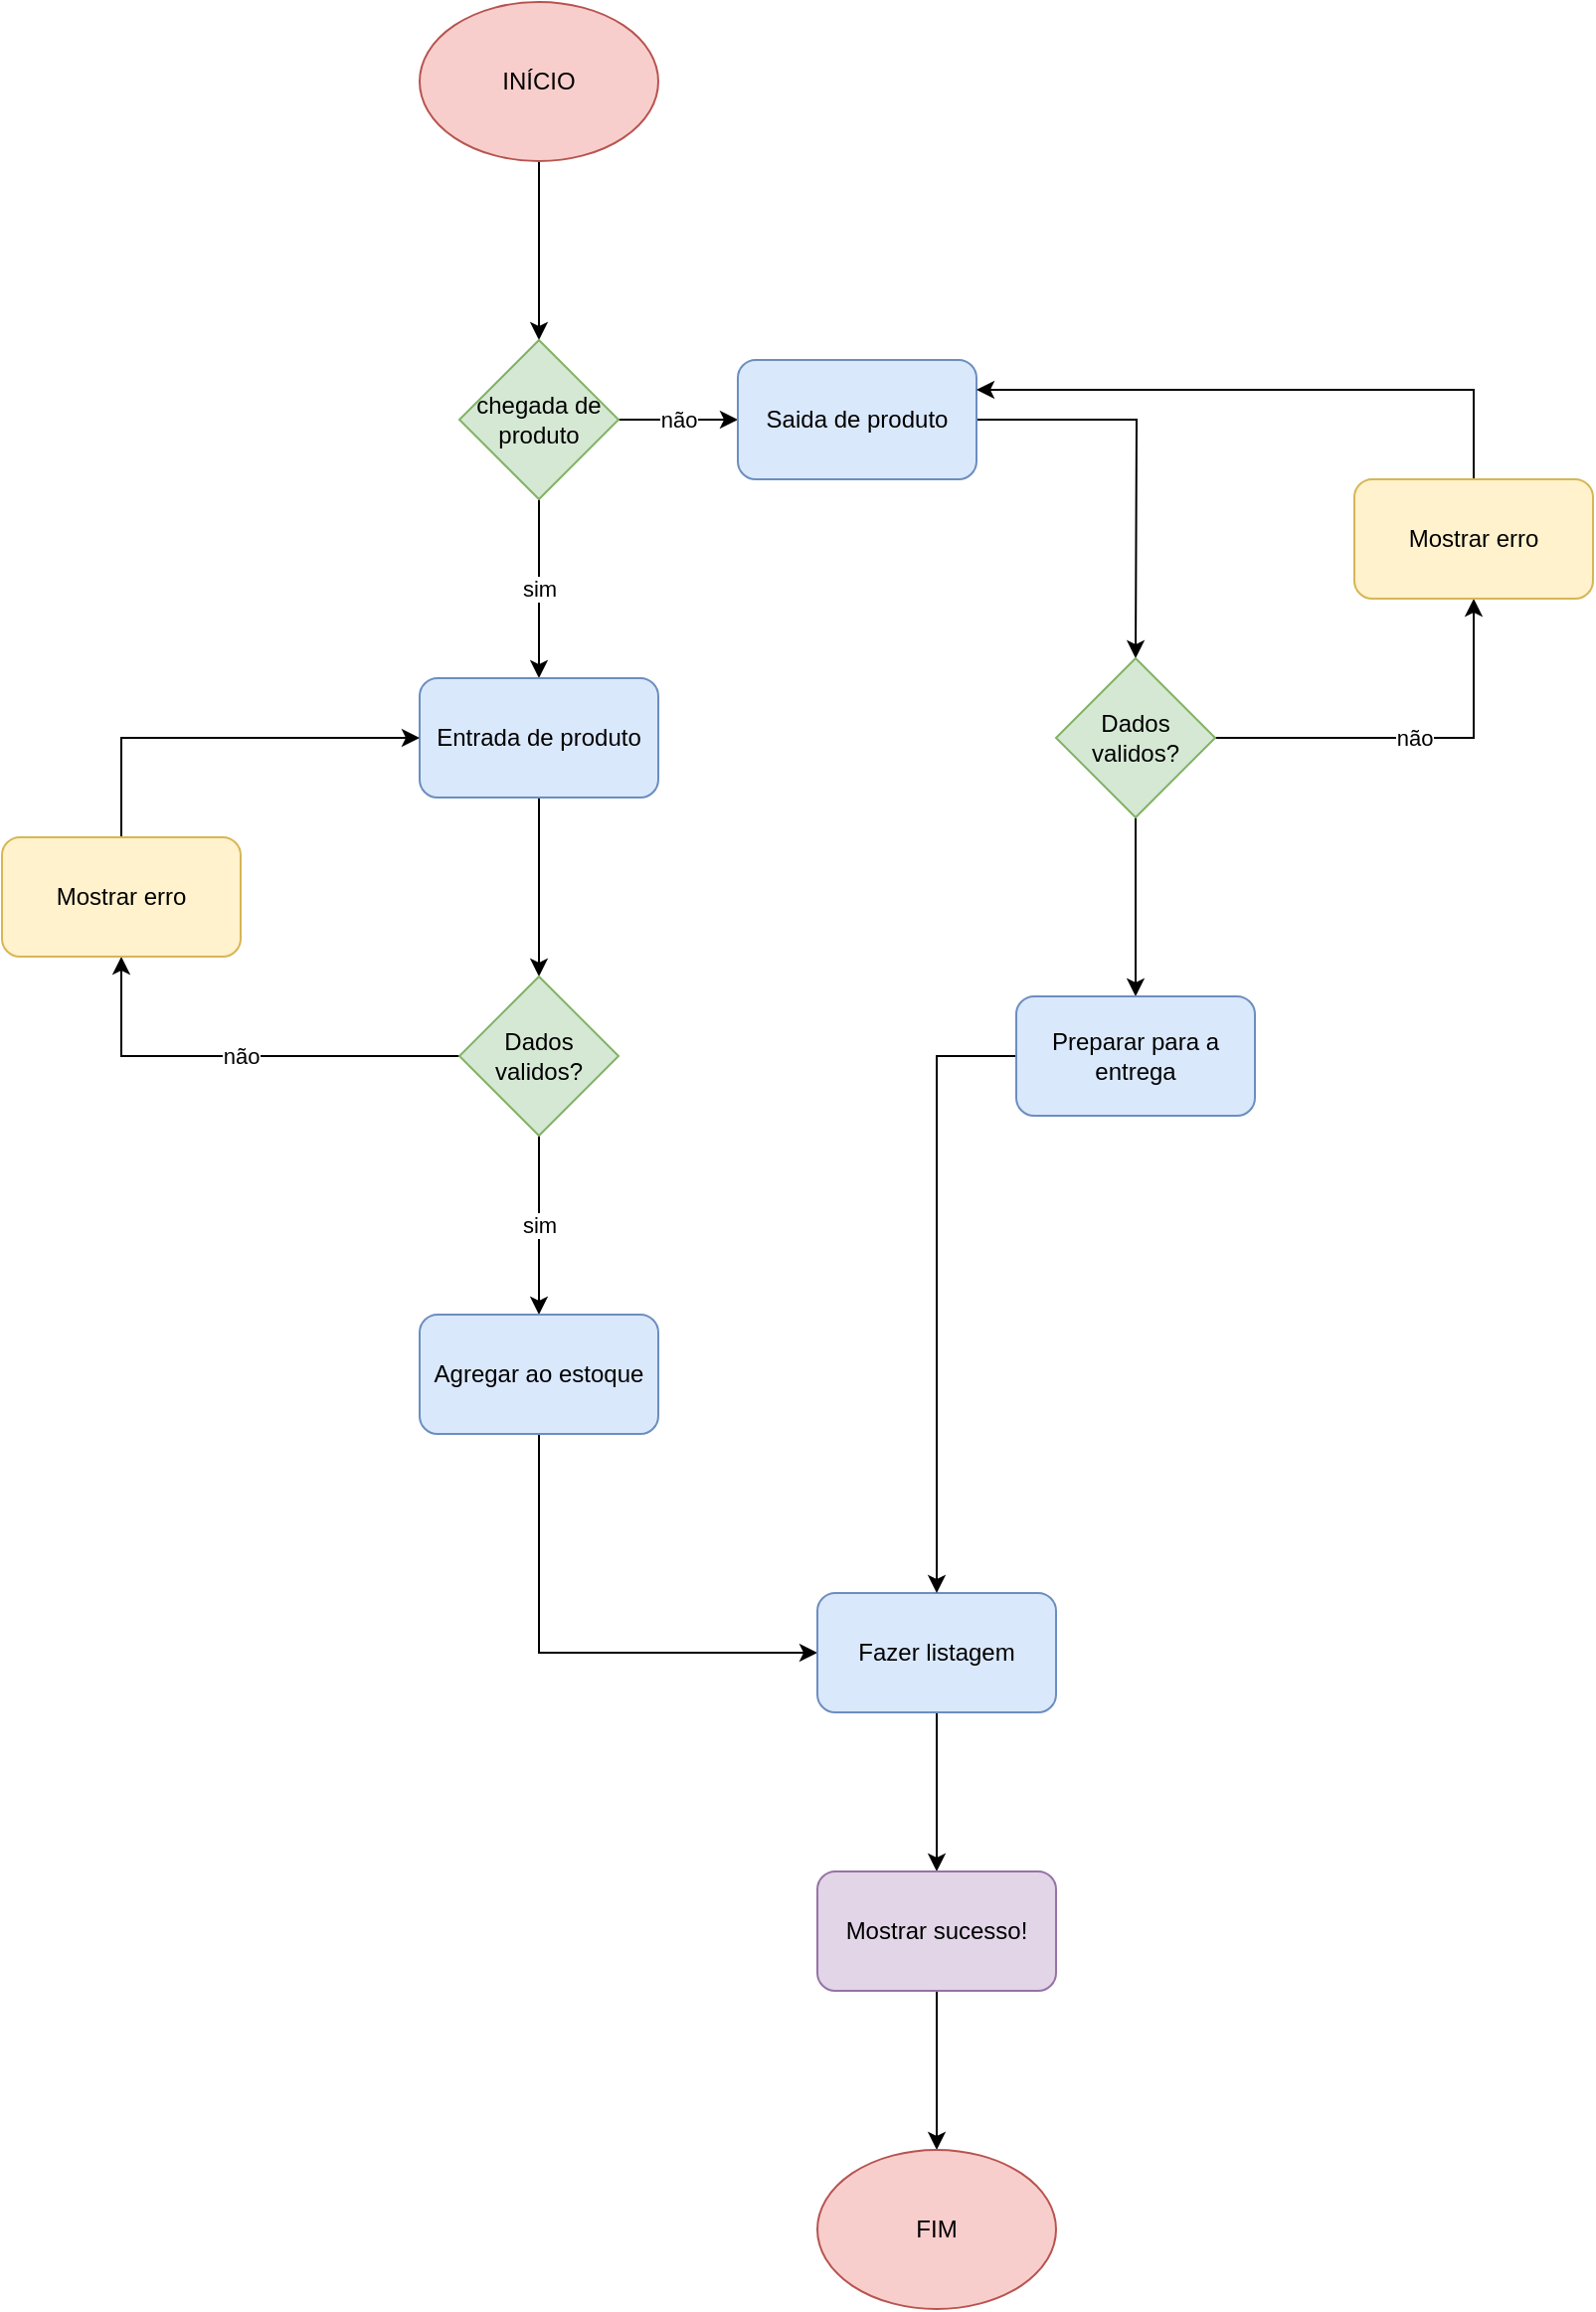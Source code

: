 <mxfile version="24.4.6" type="device">
  <diagram name="Página-1" id="tc6cF6XWxGmaVXb5cMj9">
    <mxGraphModel dx="3268" dy="3076" grid="1" gridSize="10" guides="1" tooltips="1" connect="1" arrows="1" fold="1" page="0" pageScale="1" pageWidth="827" pageHeight="1169" math="0" shadow="0">
      <root>
        <mxCell id="0" />
        <mxCell id="1" parent="0" />
        <mxCell id="5MgdgxtwBg0XSnTwXucQ-3" value="" style="edgeStyle=orthogonalEdgeStyle;rounded=0;orthogonalLoop=1;jettySize=auto;html=1;" edge="1" parent="1" source="5MgdgxtwBg0XSnTwXucQ-1">
          <mxGeometry relative="1" as="geometry">
            <mxPoint x="70" y="-1080" as="targetPoint" />
          </mxGeometry>
        </mxCell>
        <mxCell id="5MgdgxtwBg0XSnTwXucQ-1" value="INÍCIO" style="ellipse;whiteSpace=wrap;html=1;fillColor=#f8cecc;strokeColor=#b85450;" vertex="1" parent="1">
          <mxGeometry x="10" y="-1250" width="120" height="80" as="geometry" />
        </mxCell>
        <mxCell id="5MgdgxtwBg0XSnTwXucQ-6" value="não" style="edgeStyle=orthogonalEdgeStyle;rounded=0;orthogonalLoop=1;jettySize=auto;html=1;" edge="1" parent="1" source="5MgdgxtwBg0XSnTwXucQ-4" target="5MgdgxtwBg0XSnTwXucQ-5">
          <mxGeometry relative="1" as="geometry" />
        </mxCell>
        <mxCell id="5MgdgxtwBg0XSnTwXucQ-8" value="sim" style="edgeStyle=orthogonalEdgeStyle;rounded=0;orthogonalLoop=1;jettySize=auto;html=1;" edge="1" parent="1" source="5MgdgxtwBg0XSnTwXucQ-4" target="5MgdgxtwBg0XSnTwXucQ-7">
          <mxGeometry relative="1" as="geometry" />
        </mxCell>
        <mxCell id="5MgdgxtwBg0XSnTwXucQ-4" value="chegada de&lt;div&gt;produto&lt;/div&gt;" style="rhombus;whiteSpace=wrap;html=1;fillColor=#d5e8d4;strokeColor=#82b366;" vertex="1" parent="1">
          <mxGeometry x="30" y="-1080" width="80" height="80" as="geometry" />
        </mxCell>
        <mxCell id="5MgdgxtwBg0XSnTwXucQ-31" value="" style="edgeStyle=orthogonalEdgeStyle;rounded=0;orthogonalLoop=1;jettySize=auto;html=1;" edge="1" parent="1" source="5MgdgxtwBg0XSnTwXucQ-5">
          <mxGeometry relative="1" as="geometry">
            <mxPoint x="370" y="-920" as="targetPoint" />
          </mxGeometry>
        </mxCell>
        <mxCell id="5MgdgxtwBg0XSnTwXucQ-5" value="Saida de produto" style="rounded=1;whiteSpace=wrap;html=1;fillColor=#dae8fc;strokeColor=#6c8ebf;" vertex="1" parent="1">
          <mxGeometry x="170" y="-1070" width="120" height="60" as="geometry" />
        </mxCell>
        <mxCell id="5MgdgxtwBg0XSnTwXucQ-17" value="" style="edgeStyle=orthogonalEdgeStyle;rounded=0;orthogonalLoop=1;jettySize=auto;html=1;" edge="1" parent="1" source="5MgdgxtwBg0XSnTwXucQ-7" target="5MgdgxtwBg0XSnTwXucQ-16">
          <mxGeometry relative="1" as="geometry" />
        </mxCell>
        <mxCell id="5MgdgxtwBg0XSnTwXucQ-7" value="Entrada de produto" style="rounded=1;whiteSpace=wrap;html=1;fillColor=#dae8fc;strokeColor=#6c8ebf;" vertex="1" parent="1">
          <mxGeometry x="10" y="-910" width="120" height="60" as="geometry" />
        </mxCell>
        <mxCell id="5MgdgxtwBg0XSnTwXucQ-19" value="não" style="edgeStyle=orthogonalEdgeStyle;rounded=0;orthogonalLoop=1;jettySize=auto;html=1;" edge="1" parent="1" source="5MgdgxtwBg0XSnTwXucQ-16" target="5MgdgxtwBg0XSnTwXucQ-18">
          <mxGeometry relative="1" as="geometry" />
        </mxCell>
        <mxCell id="5MgdgxtwBg0XSnTwXucQ-22" value="sim" style="edgeStyle=orthogonalEdgeStyle;rounded=0;orthogonalLoop=1;jettySize=auto;html=1;" edge="1" parent="1" source="5MgdgxtwBg0XSnTwXucQ-16" target="5MgdgxtwBg0XSnTwXucQ-21">
          <mxGeometry relative="1" as="geometry" />
        </mxCell>
        <mxCell id="5MgdgxtwBg0XSnTwXucQ-16" value="Dados&lt;div&gt;validos?&lt;/div&gt;" style="rhombus;whiteSpace=wrap;html=1;fillColor=#d5e8d4;strokeColor=#82b366;" vertex="1" parent="1">
          <mxGeometry x="30" y="-760" width="80" height="80" as="geometry" />
        </mxCell>
        <mxCell id="5MgdgxtwBg0XSnTwXucQ-20" style="edgeStyle=orthogonalEdgeStyle;rounded=0;orthogonalLoop=1;jettySize=auto;html=1;exitX=0.5;exitY=0;exitDx=0;exitDy=0;entryX=0;entryY=0.5;entryDx=0;entryDy=0;" edge="1" parent="1" source="5MgdgxtwBg0XSnTwXucQ-18" target="5MgdgxtwBg0XSnTwXucQ-7">
          <mxGeometry relative="1" as="geometry" />
        </mxCell>
        <mxCell id="5MgdgxtwBg0XSnTwXucQ-18" value="Mostrar erro" style="rounded=1;whiteSpace=wrap;html=1;fillColor=#fff2cc;strokeColor=#d6b656;" vertex="1" parent="1">
          <mxGeometry x="-200" y="-830" width="120" height="60" as="geometry" />
        </mxCell>
        <mxCell id="5MgdgxtwBg0XSnTwXucQ-39" style="edgeStyle=orthogonalEdgeStyle;rounded=0;orthogonalLoop=1;jettySize=auto;html=1;exitX=0.5;exitY=1;exitDx=0;exitDy=0;entryX=0;entryY=0.5;entryDx=0;entryDy=0;" edge="1" parent="1" source="5MgdgxtwBg0XSnTwXucQ-21" target="5MgdgxtwBg0XSnTwXucQ-23">
          <mxGeometry relative="1" as="geometry" />
        </mxCell>
        <mxCell id="5MgdgxtwBg0XSnTwXucQ-21" value="Agregar ao estoque" style="rounded=1;whiteSpace=wrap;html=1;fillColor=#dae8fc;strokeColor=#6c8ebf;" vertex="1" parent="1">
          <mxGeometry x="10" y="-590" width="120" height="60" as="geometry" />
        </mxCell>
        <mxCell id="5MgdgxtwBg0XSnTwXucQ-44" value="" style="edgeStyle=orthogonalEdgeStyle;rounded=0;orthogonalLoop=1;jettySize=auto;html=1;" edge="1" parent="1" source="5MgdgxtwBg0XSnTwXucQ-23" target="5MgdgxtwBg0XSnTwXucQ-25">
          <mxGeometry relative="1" as="geometry" />
        </mxCell>
        <mxCell id="5MgdgxtwBg0XSnTwXucQ-23" value="Fazer listagem" style="rounded=1;whiteSpace=wrap;html=1;fillColor=#dae8fc;strokeColor=#6c8ebf;" vertex="1" parent="1">
          <mxGeometry x="210" y="-450" width="120" height="60" as="geometry" />
        </mxCell>
        <mxCell id="5MgdgxtwBg0XSnTwXucQ-45" value="" style="edgeStyle=orthogonalEdgeStyle;rounded=0;orthogonalLoop=1;jettySize=auto;html=1;" edge="1" parent="1" source="5MgdgxtwBg0XSnTwXucQ-25" target="5MgdgxtwBg0XSnTwXucQ-27">
          <mxGeometry relative="1" as="geometry" />
        </mxCell>
        <mxCell id="5MgdgxtwBg0XSnTwXucQ-25" value="Mostrar sucesso!" style="rounded=1;whiteSpace=wrap;html=1;fillColor=#e1d5e7;strokeColor=#9673a6;" vertex="1" parent="1">
          <mxGeometry x="210" y="-310" width="120" height="60" as="geometry" />
        </mxCell>
        <mxCell id="5MgdgxtwBg0XSnTwXucQ-27" value="FIM" style="ellipse;whiteSpace=wrap;html=1;fillColor=#f8cecc;strokeColor=#b85450;" vertex="1" parent="1">
          <mxGeometry x="210" y="-170" width="120" height="80" as="geometry" />
        </mxCell>
        <mxCell id="5MgdgxtwBg0XSnTwXucQ-34" value="não" style="edgeStyle=orthogonalEdgeStyle;rounded=0;orthogonalLoop=1;jettySize=auto;html=1;" edge="1" parent="1" source="5MgdgxtwBg0XSnTwXucQ-32" target="5MgdgxtwBg0XSnTwXucQ-33">
          <mxGeometry relative="1" as="geometry" />
        </mxCell>
        <mxCell id="5MgdgxtwBg0XSnTwXucQ-37" value="" style="edgeStyle=orthogonalEdgeStyle;rounded=0;orthogonalLoop=1;jettySize=auto;html=1;" edge="1" parent="1" source="5MgdgxtwBg0XSnTwXucQ-32" target="5MgdgxtwBg0XSnTwXucQ-36">
          <mxGeometry relative="1" as="geometry" />
        </mxCell>
        <mxCell id="5MgdgxtwBg0XSnTwXucQ-32" value="Dados validos?" style="rhombus;whiteSpace=wrap;html=1;fillColor=#d5e8d4;strokeColor=#82b366;" vertex="1" parent="1">
          <mxGeometry x="330" y="-920" width="80" height="80" as="geometry" />
        </mxCell>
        <mxCell id="5MgdgxtwBg0XSnTwXucQ-35" style="edgeStyle=orthogonalEdgeStyle;rounded=0;orthogonalLoop=1;jettySize=auto;html=1;exitX=0.5;exitY=0;exitDx=0;exitDy=0;entryX=1;entryY=0.25;entryDx=0;entryDy=0;" edge="1" parent="1" source="5MgdgxtwBg0XSnTwXucQ-33" target="5MgdgxtwBg0XSnTwXucQ-5">
          <mxGeometry relative="1" as="geometry" />
        </mxCell>
        <mxCell id="5MgdgxtwBg0XSnTwXucQ-33" value="Mostrar erro" style="rounded=1;whiteSpace=wrap;html=1;fillColor=#fff2cc;strokeColor=#d6b656;" vertex="1" parent="1">
          <mxGeometry x="480" y="-1010" width="120" height="60" as="geometry" />
        </mxCell>
        <mxCell id="5MgdgxtwBg0XSnTwXucQ-41" style="edgeStyle=orthogonalEdgeStyle;rounded=0;orthogonalLoop=1;jettySize=auto;html=1;exitX=0;exitY=0.5;exitDx=0;exitDy=0;entryX=0.5;entryY=0;entryDx=0;entryDy=0;" edge="1" parent="1" source="5MgdgxtwBg0XSnTwXucQ-36" target="5MgdgxtwBg0XSnTwXucQ-23">
          <mxGeometry relative="1" as="geometry" />
        </mxCell>
        <mxCell id="5MgdgxtwBg0XSnTwXucQ-36" value="Preparar para a entrega" style="rounded=1;whiteSpace=wrap;html=1;fillColor=#dae8fc;strokeColor=#6c8ebf;" vertex="1" parent="1">
          <mxGeometry x="310" y="-750" width="120" height="60" as="geometry" />
        </mxCell>
      </root>
    </mxGraphModel>
  </diagram>
</mxfile>
